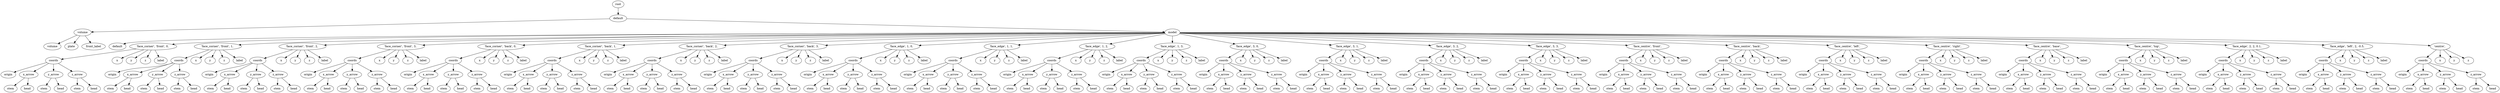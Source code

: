 digraph default {
    root_6 [label="root"];
    default_7 [label="default"];
    volume_8 [label="volume"];
    volume_9 [label="volume"];
    plate_10 [label="plate"];
    front_label_11 [label="front_label"];
    model_12 [label="model"];
    default_13 [label="default"];
    14 [label="'face_corner',\ 'front',\ 0,\ "];
    coords_15 [label="coords"];
    origin_16 [label="origin"];
    x_arrow_17 [label="x_arrow"];
    stem_18 [label="stem"];
    head_19 [label="head"];
    y_arrow_20 [label="y_arrow"];
    stem_21 [label="stem"];
    head_22 [label="head"];
    z_arrow_23 [label="z_arrow"];
    stem_24 [label="stem"];
    head_25 [label="head"];
    x_26 [label="x"];
    y_27 [label="y"];
    z_28 [label="z"];
    label_29 [label="label"];
    30 [label="'face_corner',\ 'front',\ 1,\ "];
    coords_31 [label="coords"];
    origin_32 [label="origin"];
    x_arrow_33 [label="x_arrow"];
    stem_34 [label="stem"];
    head_35 [label="head"];
    y_arrow_36 [label="y_arrow"];
    stem_37 [label="stem"];
    head_38 [label="head"];
    z_arrow_39 [label="z_arrow"];
    stem_40 [label="stem"];
    head_41 [label="head"];
    x_42 [label="x"];
    y_43 [label="y"];
    z_44 [label="z"];
    label_45 [label="label"];
    46 [label="'face_corner',\ 'front',\ 2,\ "];
    coords_47 [label="coords"];
    origin_48 [label="origin"];
    x_arrow_49 [label="x_arrow"];
    stem_50 [label="stem"];
    head_51 [label="head"];
    y_arrow_52 [label="y_arrow"];
    stem_53 [label="stem"];
    head_54 [label="head"];
    z_arrow_55 [label="z_arrow"];
    stem_56 [label="stem"];
    head_57 [label="head"];
    x_58 [label="x"];
    y_59 [label="y"];
    z_60 [label="z"];
    label_61 [label="label"];
    62 [label="'face_corner',\ 'front',\ 3,\ "];
    coords_63 [label="coords"];
    origin_64 [label="origin"];
    x_arrow_65 [label="x_arrow"];
    stem_66 [label="stem"];
    head_67 [label="head"];
    y_arrow_68 [label="y_arrow"];
    stem_69 [label="stem"];
    head_70 [label="head"];
    z_arrow_71 [label="z_arrow"];
    stem_72 [label="stem"];
    head_73 [label="head"];
    x_74 [label="x"];
    y_75 [label="y"];
    z_76 [label="z"];
    label_77 [label="label"];
    78 [label="'face_corner',\ 'back',\ 0,\ "];
    coords_79 [label="coords"];
    origin_80 [label="origin"];
    x_arrow_81 [label="x_arrow"];
    stem_82 [label="stem"];
    head_83 [label="head"];
    y_arrow_84 [label="y_arrow"];
    stem_85 [label="stem"];
    head_86 [label="head"];
    z_arrow_87 [label="z_arrow"];
    stem_88 [label="stem"];
    head_89 [label="head"];
    x_90 [label="x"];
    y_91 [label="y"];
    z_92 [label="z"];
    label_93 [label="label"];
    94 [label="'face_corner',\ 'back',\ 1,\ "];
    coords_95 [label="coords"];
    origin_96 [label="origin"];
    x_arrow_97 [label="x_arrow"];
    stem_98 [label="stem"];
    head_99 [label="head"];
    y_arrow_100 [label="y_arrow"];
    stem_101 [label="stem"];
    head_102 [label="head"];
    z_arrow_103 [label="z_arrow"];
    stem_104 [label="stem"];
    head_105 [label="head"];
    x_106 [label="x"];
    y_107 [label="y"];
    z_108 [label="z"];
    label_109 [label="label"];
    110 [label="'face_corner',\ 'back',\ 2,\ "];
    coords_111 [label="coords"];
    origin_112 [label="origin"];
    x_arrow_113 [label="x_arrow"];
    stem_114 [label="stem"];
    head_115 [label="head"];
    y_arrow_116 [label="y_arrow"];
    stem_117 [label="stem"];
    head_118 [label="head"];
    z_arrow_119 [label="z_arrow"];
    stem_120 [label="stem"];
    head_121 [label="head"];
    x_122 [label="x"];
    y_123 [label="y"];
    z_124 [label="z"];
    label_125 [label="label"];
    126 [label="'face_corner',\ 'back',\ 3,\ "];
    coords_127 [label="coords"];
    origin_128 [label="origin"];
    x_arrow_129 [label="x_arrow"];
    stem_130 [label="stem"];
    head_131 [label="head"];
    y_arrow_132 [label="y_arrow"];
    stem_133 [label="stem"];
    head_134 [label="head"];
    z_arrow_135 [label="z_arrow"];
    stem_136 [label="stem"];
    head_137 [label="head"];
    x_138 [label="x"];
    y_139 [label="y"];
    z_140 [label="z"];
    label_141 [label="label"];
    142 [label="'face_edge',\ 1,\ 0,\ "];
    coords_143 [label="coords"];
    origin_144 [label="origin"];
    x_arrow_145 [label="x_arrow"];
    stem_146 [label="stem"];
    head_147 [label="head"];
    y_arrow_148 [label="y_arrow"];
    stem_149 [label="stem"];
    head_150 [label="head"];
    z_arrow_151 [label="z_arrow"];
    stem_152 [label="stem"];
    head_153 [label="head"];
    x_154 [label="x"];
    y_155 [label="y"];
    z_156 [label="z"];
    label_157 [label="label"];
    158 [label="'face_edge',\ 1,\ 1,\ "];
    coords_159 [label="coords"];
    origin_160 [label="origin"];
    x_arrow_161 [label="x_arrow"];
    stem_162 [label="stem"];
    head_163 [label="head"];
    y_arrow_164 [label="y_arrow"];
    stem_165 [label="stem"];
    head_166 [label="head"];
    z_arrow_167 [label="z_arrow"];
    stem_168 [label="stem"];
    head_169 [label="head"];
    x_170 [label="x"];
    y_171 [label="y"];
    z_172 [label="z"];
    label_173 [label="label"];
    174 [label="'face_edge',\ 1,\ 2,\ "];
    coords_175 [label="coords"];
    origin_176 [label="origin"];
    x_arrow_177 [label="x_arrow"];
    stem_178 [label="stem"];
    head_179 [label="head"];
    y_arrow_180 [label="y_arrow"];
    stem_181 [label="stem"];
    head_182 [label="head"];
    z_arrow_183 [label="z_arrow"];
    stem_184 [label="stem"];
    head_185 [label="head"];
    x_186 [label="x"];
    y_187 [label="y"];
    z_188 [label="z"];
    label_189 [label="label"];
    190 [label="'face_edge',\ 1,\ 3,\ "];
    coords_191 [label="coords"];
    origin_192 [label="origin"];
    x_arrow_193 [label="x_arrow"];
    stem_194 [label="stem"];
    head_195 [label="head"];
    y_arrow_196 [label="y_arrow"];
    stem_197 [label="stem"];
    head_198 [label="head"];
    z_arrow_199 [label="z_arrow"];
    stem_200 [label="stem"];
    head_201 [label="head"];
    x_202 [label="x"];
    y_203 [label="y"];
    z_204 [label="z"];
    label_205 [label="label"];
    206 [label="'face_edge',\ 3,\ 0,\ "];
    coords_207 [label="coords"];
    origin_208 [label="origin"];
    x_arrow_209 [label="x_arrow"];
    stem_210 [label="stem"];
    head_211 [label="head"];
    y_arrow_212 [label="y_arrow"];
    stem_213 [label="stem"];
    head_214 [label="head"];
    z_arrow_215 [label="z_arrow"];
    stem_216 [label="stem"];
    head_217 [label="head"];
    x_218 [label="x"];
    y_219 [label="y"];
    z_220 [label="z"];
    label_221 [label="label"];
    222 [label="'face_edge',\ 3,\ 1,\ "];
    coords_223 [label="coords"];
    origin_224 [label="origin"];
    x_arrow_225 [label="x_arrow"];
    stem_226 [label="stem"];
    head_227 [label="head"];
    y_arrow_228 [label="y_arrow"];
    stem_229 [label="stem"];
    head_230 [label="head"];
    z_arrow_231 [label="z_arrow"];
    stem_232 [label="stem"];
    head_233 [label="head"];
    x_234 [label="x"];
    y_235 [label="y"];
    z_236 [label="z"];
    label_237 [label="label"];
    238 [label="'face_edge',\ 3,\ 2,\ "];
    coords_239 [label="coords"];
    origin_240 [label="origin"];
    x_arrow_241 [label="x_arrow"];
    stem_242 [label="stem"];
    head_243 [label="head"];
    y_arrow_244 [label="y_arrow"];
    stem_245 [label="stem"];
    head_246 [label="head"];
    z_arrow_247 [label="z_arrow"];
    stem_248 [label="stem"];
    head_249 [label="head"];
    x_250 [label="x"];
    y_251 [label="y"];
    z_252 [label="z"];
    label_253 [label="label"];
    254 [label="'face_edge',\ 3,\ 3,\ "];
    coords_255 [label="coords"];
    origin_256 [label="origin"];
    x_arrow_257 [label="x_arrow"];
    stem_258 [label="stem"];
    head_259 [label="head"];
    y_arrow_260 [label="y_arrow"];
    stem_261 [label="stem"];
    head_262 [label="head"];
    z_arrow_263 [label="z_arrow"];
    stem_264 [label="stem"];
    head_265 [label="head"];
    x_266 [label="x"];
    y_267 [label="y"];
    z_268 [label="z"];
    label_269 [label="label"];
    270 [label="'face_centre',\ 'front',\ "];
    coords_271 [label="coords"];
    origin_272 [label="origin"];
    x_arrow_273 [label="x_arrow"];
    stem_274 [label="stem"];
    head_275 [label="head"];
    y_arrow_276 [label="y_arrow"];
    stem_277 [label="stem"];
    head_278 [label="head"];
    z_arrow_279 [label="z_arrow"];
    stem_280 [label="stem"];
    head_281 [label="head"];
    x_282 [label="x"];
    y_283 [label="y"];
    z_284 [label="z"];
    label_285 [label="label"];
    286 [label="'face_centre',\ 'back',\ "];
    coords_287 [label="coords"];
    origin_288 [label="origin"];
    x_arrow_289 [label="x_arrow"];
    stem_290 [label="stem"];
    head_291 [label="head"];
    y_arrow_292 [label="y_arrow"];
    stem_293 [label="stem"];
    head_294 [label="head"];
    z_arrow_295 [label="z_arrow"];
    stem_296 [label="stem"];
    head_297 [label="head"];
    x_298 [label="x"];
    y_299 [label="y"];
    z_300 [label="z"];
    label_301 [label="label"];
    302 [label="'face_centre',\ 'left',\ "];
    coords_303 [label="coords"];
    origin_304 [label="origin"];
    x_arrow_305 [label="x_arrow"];
    stem_306 [label="stem"];
    head_307 [label="head"];
    y_arrow_308 [label="y_arrow"];
    stem_309 [label="stem"];
    head_310 [label="head"];
    z_arrow_311 [label="z_arrow"];
    stem_312 [label="stem"];
    head_313 [label="head"];
    x_314 [label="x"];
    y_315 [label="y"];
    z_316 [label="z"];
    label_317 [label="label"];
    318 [label="'face_centre',\ 'right',\ "];
    coords_319 [label="coords"];
    origin_320 [label="origin"];
    x_arrow_321 [label="x_arrow"];
    stem_322 [label="stem"];
    head_323 [label="head"];
    y_arrow_324 [label="y_arrow"];
    stem_325 [label="stem"];
    head_326 [label="head"];
    z_arrow_327 [label="z_arrow"];
    stem_328 [label="stem"];
    head_329 [label="head"];
    x_330 [label="x"];
    y_331 [label="y"];
    z_332 [label="z"];
    label_333 [label="label"];
    334 [label="'face_centre',\ 'base',\ "];
    coords_335 [label="coords"];
    origin_336 [label="origin"];
    x_arrow_337 [label="x_arrow"];
    stem_338 [label="stem"];
    head_339 [label="head"];
    y_arrow_340 [label="y_arrow"];
    stem_341 [label="stem"];
    head_342 [label="head"];
    z_arrow_343 [label="z_arrow"];
    stem_344 [label="stem"];
    head_345 [label="head"];
    x_346 [label="x"];
    y_347 [label="y"];
    z_348 [label="z"];
    label_349 [label="label"];
    350 [label="'face_centre',\ 'top',\ "];
    coords_351 [label="coords"];
    origin_352 [label="origin"];
    x_arrow_353 [label="x_arrow"];
    stem_354 [label="stem"];
    head_355 [label="head"];
    y_arrow_356 [label="y_arrow"];
    stem_357 [label="stem"];
    head_358 [label="head"];
    z_arrow_359 [label="z_arrow"];
    stem_360 [label="stem"];
    head_361 [label="head"];
    x_362 [label="x"];
    y_363 [label="y"];
    z_364 [label="z"];
    label_365 [label="label"];
    366 [label="'face_edge',\ 2,\ 2,\ 0\.1,\ "];
    coords_367 [label="coords"];
    origin_368 [label="origin"];
    x_arrow_369 [label="x_arrow"];
    stem_370 [label="stem"];
    head_371 [label="head"];
    y_arrow_372 [label="y_arrow"];
    stem_373 [label="stem"];
    head_374 [label="head"];
    z_arrow_375 [label="z_arrow"];
    stem_376 [label="stem"];
    head_377 [label="head"];
    x_378 [label="x"];
    y_379 [label="y"];
    z_380 [label="z"];
    label_381 [label="label"];
    382 [label="'face_edge',\ 'left',\ 2,\ \-0\.5,\ "];
    coords_383 [label="coords"];
    origin_384 [label="origin"];
    x_arrow_385 [label="x_arrow"];
    stem_386 [label="stem"];
    head_387 [label="head"];
    y_arrow_388 [label="y_arrow"];
    stem_389 [label="stem"];
    head_390 [label="head"];
    z_arrow_391 [label="z_arrow"];
    stem_392 [label="stem"];
    head_393 [label="head"];
    x_394 [label="x"];
    y_395 [label="y"];
    z_396 [label="z"];
    label_397 [label="label"];
    398 [label="'centre',\ "];
    coords_399 [label="coords"];
    origin_400 [label="origin"];
    x_arrow_401 [label="x_arrow"];
    stem_402 [label="stem"];
    head_403 [label="head"];
    y_arrow_404 [label="y_arrow"];
    stem_405 [label="stem"];
    head_406 [label="head"];
    z_arrow_407 [label="z_arrow"];
    stem_408 [label="stem"];
    head_409 [label="head"];
    x_410 [label="x"];
    y_411 [label="y"];
    z_412 [label="z"];
    root_6 -> default_7;
    default_7 -> volume_8;
    volume_8 -> volume_9;
    volume_8 -> plate_10;
    volume_8 -> front_label_11;
    default_7 -> model_12;
    model_12 -> default_13;
    model_12 -> 14;
    14 -> coords_15;
    coords_15 -> origin_16;
    coords_15 -> x_arrow_17;
    x_arrow_17 -> stem_18;
    x_arrow_17 -> head_19;
    coords_15 -> y_arrow_20;
    y_arrow_20 -> stem_21;
    y_arrow_20 -> head_22;
    coords_15 -> z_arrow_23;
    z_arrow_23 -> stem_24;
    z_arrow_23 -> head_25;
    14 -> x_26;
    14 -> y_27;
    14 -> z_28;
    14 -> label_29;
    model_12 -> 30;
    30 -> coords_31;
    coords_31 -> origin_32;
    coords_31 -> x_arrow_33;
    x_arrow_33 -> stem_34;
    x_arrow_33 -> head_35;
    coords_31 -> y_arrow_36;
    y_arrow_36 -> stem_37;
    y_arrow_36 -> head_38;
    coords_31 -> z_arrow_39;
    z_arrow_39 -> stem_40;
    z_arrow_39 -> head_41;
    30 -> x_42;
    30 -> y_43;
    30 -> z_44;
    30 -> label_45;
    model_12 -> 46;
    46 -> coords_47;
    coords_47 -> origin_48;
    coords_47 -> x_arrow_49;
    x_arrow_49 -> stem_50;
    x_arrow_49 -> head_51;
    coords_47 -> y_arrow_52;
    y_arrow_52 -> stem_53;
    y_arrow_52 -> head_54;
    coords_47 -> z_arrow_55;
    z_arrow_55 -> stem_56;
    z_arrow_55 -> head_57;
    46 -> x_58;
    46 -> y_59;
    46 -> z_60;
    46 -> label_61;
    model_12 -> 62;
    62 -> coords_63;
    coords_63 -> origin_64;
    coords_63 -> x_arrow_65;
    x_arrow_65 -> stem_66;
    x_arrow_65 -> head_67;
    coords_63 -> y_arrow_68;
    y_arrow_68 -> stem_69;
    y_arrow_68 -> head_70;
    coords_63 -> z_arrow_71;
    z_arrow_71 -> stem_72;
    z_arrow_71 -> head_73;
    62 -> x_74;
    62 -> y_75;
    62 -> z_76;
    62 -> label_77;
    model_12 -> 78;
    78 -> coords_79;
    coords_79 -> origin_80;
    coords_79 -> x_arrow_81;
    x_arrow_81 -> stem_82;
    x_arrow_81 -> head_83;
    coords_79 -> y_arrow_84;
    y_arrow_84 -> stem_85;
    y_arrow_84 -> head_86;
    coords_79 -> z_arrow_87;
    z_arrow_87 -> stem_88;
    z_arrow_87 -> head_89;
    78 -> x_90;
    78 -> y_91;
    78 -> z_92;
    78 -> label_93;
    model_12 -> 94;
    94 -> coords_95;
    coords_95 -> origin_96;
    coords_95 -> x_arrow_97;
    x_arrow_97 -> stem_98;
    x_arrow_97 -> head_99;
    coords_95 -> y_arrow_100;
    y_arrow_100 -> stem_101;
    y_arrow_100 -> head_102;
    coords_95 -> z_arrow_103;
    z_arrow_103 -> stem_104;
    z_arrow_103 -> head_105;
    94 -> x_106;
    94 -> y_107;
    94 -> z_108;
    94 -> label_109;
    model_12 -> 110;
    110 -> coords_111;
    coords_111 -> origin_112;
    coords_111 -> x_arrow_113;
    x_arrow_113 -> stem_114;
    x_arrow_113 -> head_115;
    coords_111 -> y_arrow_116;
    y_arrow_116 -> stem_117;
    y_arrow_116 -> head_118;
    coords_111 -> z_arrow_119;
    z_arrow_119 -> stem_120;
    z_arrow_119 -> head_121;
    110 -> x_122;
    110 -> y_123;
    110 -> z_124;
    110 -> label_125;
    model_12 -> 126;
    126 -> coords_127;
    coords_127 -> origin_128;
    coords_127 -> x_arrow_129;
    x_arrow_129 -> stem_130;
    x_arrow_129 -> head_131;
    coords_127 -> y_arrow_132;
    y_arrow_132 -> stem_133;
    y_arrow_132 -> head_134;
    coords_127 -> z_arrow_135;
    z_arrow_135 -> stem_136;
    z_arrow_135 -> head_137;
    126 -> x_138;
    126 -> y_139;
    126 -> z_140;
    126 -> label_141;
    model_12 -> 142;
    142 -> coords_143;
    coords_143 -> origin_144;
    coords_143 -> x_arrow_145;
    x_arrow_145 -> stem_146;
    x_arrow_145 -> head_147;
    coords_143 -> y_arrow_148;
    y_arrow_148 -> stem_149;
    y_arrow_148 -> head_150;
    coords_143 -> z_arrow_151;
    z_arrow_151 -> stem_152;
    z_arrow_151 -> head_153;
    142 -> x_154;
    142 -> y_155;
    142 -> z_156;
    142 -> label_157;
    model_12 -> 158;
    158 -> coords_159;
    coords_159 -> origin_160;
    coords_159 -> x_arrow_161;
    x_arrow_161 -> stem_162;
    x_arrow_161 -> head_163;
    coords_159 -> y_arrow_164;
    y_arrow_164 -> stem_165;
    y_arrow_164 -> head_166;
    coords_159 -> z_arrow_167;
    z_arrow_167 -> stem_168;
    z_arrow_167 -> head_169;
    158 -> x_170;
    158 -> y_171;
    158 -> z_172;
    158 -> label_173;
    model_12 -> 174;
    174 -> coords_175;
    coords_175 -> origin_176;
    coords_175 -> x_arrow_177;
    x_arrow_177 -> stem_178;
    x_arrow_177 -> head_179;
    coords_175 -> y_arrow_180;
    y_arrow_180 -> stem_181;
    y_arrow_180 -> head_182;
    coords_175 -> z_arrow_183;
    z_arrow_183 -> stem_184;
    z_arrow_183 -> head_185;
    174 -> x_186;
    174 -> y_187;
    174 -> z_188;
    174 -> label_189;
    model_12 -> 190;
    190 -> coords_191;
    coords_191 -> origin_192;
    coords_191 -> x_arrow_193;
    x_arrow_193 -> stem_194;
    x_arrow_193 -> head_195;
    coords_191 -> y_arrow_196;
    y_arrow_196 -> stem_197;
    y_arrow_196 -> head_198;
    coords_191 -> z_arrow_199;
    z_arrow_199 -> stem_200;
    z_arrow_199 -> head_201;
    190 -> x_202;
    190 -> y_203;
    190 -> z_204;
    190 -> label_205;
    model_12 -> 206;
    206 -> coords_207;
    coords_207 -> origin_208;
    coords_207 -> x_arrow_209;
    x_arrow_209 -> stem_210;
    x_arrow_209 -> head_211;
    coords_207 -> y_arrow_212;
    y_arrow_212 -> stem_213;
    y_arrow_212 -> head_214;
    coords_207 -> z_arrow_215;
    z_arrow_215 -> stem_216;
    z_arrow_215 -> head_217;
    206 -> x_218;
    206 -> y_219;
    206 -> z_220;
    206 -> label_221;
    model_12 -> 222;
    222 -> coords_223;
    coords_223 -> origin_224;
    coords_223 -> x_arrow_225;
    x_arrow_225 -> stem_226;
    x_arrow_225 -> head_227;
    coords_223 -> y_arrow_228;
    y_arrow_228 -> stem_229;
    y_arrow_228 -> head_230;
    coords_223 -> z_arrow_231;
    z_arrow_231 -> stem_232;
    z_arrow_231 -> head_233;
    222 -> x_234;
    222 -> y_235;
    222 -> z_236;
    222 -> label_237;
    model_12 -> 238;
    238 -> coords_239;
    coords_239 -> origin_240;
    coords_239 -> x_arrow_241;
    x_arrow_241 -> stem_242;
    x_arrow_241 -> head_243;
    coords_239 -> y_arrow_244;
    y_arrow_244 -> stem_245;
    y_arrow_244 -> head_246;
    coords_239 -> z_arrow_247;
    z_arrow_247 -> stem_248;
    z_arrow_247 -> head_249;
    238 -> x_250;
    238 -> y_251;
    238 -> z_252;
    238 -> label_253;
    model_12 -> 254;
    254 -> coords_255;
    coords_255 -> origin_256;
    coords_255 -> x_arrow_257;
    x_arrow_257 -> stem_258;
    x_arrow_257 -> head_259;
    coords_255 -> y_arrow_260;
    y_arrow_260 -> stem_261;
    y_arrow_260 -> head_262;
    coords_255 -> z_arrow_263;
    z_arrow_263 -> stem_264;
    z_arrow_263 -> head_265;
    254 -> x_266;
    254 -> y_267;
    254 -> z_268;
    254 -> label_269;
    model_12 -> 270;
    270 -> coords_271;
    coords_271 -> origin_272;
    coords_271 -> x_arrow_273;
    x_arrow_273 -> stem_274;
    x_arrow_273 -> head_275;
    coords_271 -> y_arrow_276;
    y_arrow_276 -> stem_277;
    y_arrow_276 -> head_278;
    coords_271 -> z_arrow_279;
    z_arrow_279 -> stem_280;
    z_arrow_279 -> head_281;
    270 -> x_282;
    270 -> y_283;
    270 -> z_284;
    270 -> label_285;
    model_12 -> 286;
    286 -> coords_287;
    coords_287 -> origin_288;
    coords_287 -> x_arrow_289;
    x_arrow_289 -> stem_290;
    x_arrow_289 -> head_291;
    coords_287 -> y_arrow_292;
    y_arrow_292 -> stem_293;
    y_arrow_292 -> head_294;
    coords_287 -> z_arrow_295;
    z_arrow_295 -> stem_296;
    z_arrow_295 -> head_297;
    286 -> x_298;
    286 -> y_299;
    286 -> z_300;
    286 -> label_301;
    model_12 -> 302;
    302 -> coords_303;
    coords_303 -> origin_304;
    coords_303 -> x_arrow_305;
    x_arrow_305 -> stem_306;
    x_arrow_305 -> head_307;
    coords_303 -> y_arrow_308;
    y_arrow_308 -> stem_309;
    y_arrow_308 -> head_310;
    coords_303 -> z_arrow_311;
    z_arrow_311 -> stem_312;
    z_arrow_311 -> head_313;
    302 -> x_314;
    302 -> y_315;
    302 -> z_316;
    302 -> label_317;
    model_12 -> 318;
    318 -> coords_319;
    coords_319 -> origin_320;
    coords_319 -> x_arrow_321;
    x_arrow_321 -> stem_322;
    x_arrow_321 -> head_323;
    coords_319 -> y_arrow_324;
    y_arrow_324 -> stem_325;
    y_arrow_324 -> head_326;
    coords_319 -> z_arrow_327;
    z_arrow_327 -> stem_328;
    z_arrow_327 -> head_329;
    318 -> x_330;
    318 -> y_331;
    318 -> z_332;
    318 -> label_333;
    model_12 -> 334;
    334 -> coords_335;
    coords_335 -> origin_336;
    coords_335 -> x_arrow_337;
    x_arrow_337 -> stem_338;
    x_arrow_337 -> head_339;
    coords_335 -> y_arrow_340;
    y_arrow_340 -> stem_341;
    y_arrow_340 -> head_342;
    coords_335 -> z_arrow_343;
    z_arrow_343 -> stem_344;
    z_arrow_343 -> head_345;
    334 -> x_346;
    334 -> y_347;
    334 -> z_348;
    334 -> label_349;
    model_12 -> 350;
    350 -> coords_351;
    coords_351 -> origin_352;
    coords_351 -> x_arrow_353;
    x_arrow_353 -> stem_354;
    x_arrow_353 -> head_355;
    coords_351 -> y_arrow_356;
    y_arrow_356 -> stem_357;
    y_arrow_356 -> head_358;
    coords_351 -> z_arrow_359;
    z_arrow_359 -> stem_360;
    z_arrow_359 -> head_361;
    350 -> x_362;
    350 -> y_363;
    350 -> z_364;
    350 -> label_365;
    model_12 -> 366;
    366 -> coords_367;
    coords_367 -> origin_368;
    coords_367 -> x_arrow_369;
    x_arrow_369 -> stem_370;
    x_arrow_369 -> head_371;
    coords_367 -> y_arrow_372;
    y_arrow_372 -> stem_373;
    y_arrow_372 -> head_374;
    coords_367 -> z_arrow_375;
    z_arrow_375 -> stem_376;
    z_arrow_375 -> head_377;
    366 -> x_378;
    366 -> y_379;
    366 -> z_380;
    366 -> label_381;
    model_12 -> 382;
    382 -> coords_383;
    coords_383 -> origin_384;
    coords_383 -> x_arrow_385;
    x_arrow_385 -> stem_386;
    x_arrow_385 -> head_387;
    coords_383 -> y_arrow_388;
    y_arrow_388 -> stem_389;
    y_arrow_388 -> head_390;
    coords_383 -> z_arrow_391;
    z_arrow_391 -> stem_392;
    z_arrow_391 -> head_393;
    382 -> x_394;
    382 -> y_395;
    382 -> z_396;
    382 -> label_397;
    model_12 -> 398;
    398 -> coords_399;
    coords_399 -> origin_400;
    coords_399 -> x_arrow_401;
    x_arrow_401 -> stem_402;
    x_arrow_401 -> head_403;
    coords_399 -> y_arrow_404;
    y_arrow_404 -> stem_405;
    y_arrow_404 -> head_406;
    coords_399 -> z_arrow_407;
    z_arrow_407 -> stem_408;
    z_arrow_407 -> head_409;
    398 -> x_410;
    398 -> y_411;
    398 -> z_412;
}
